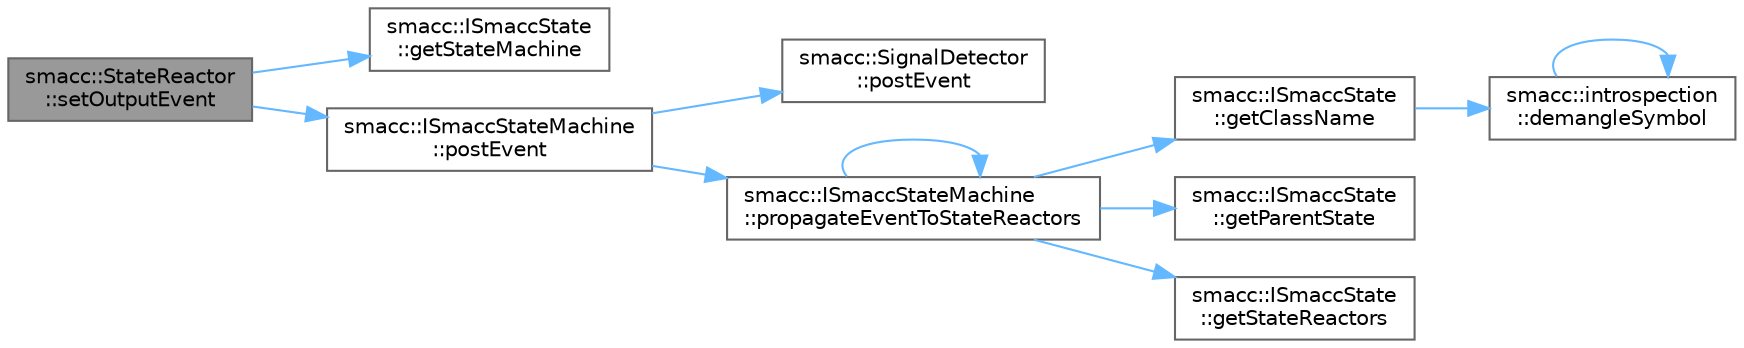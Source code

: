 digraph "smacc::StateReactor::setOutputEvent"
{
 // LATEX_PDF_SIZE
  bgcolor="transparent";
  edge [fontname=Helvetica,fontsize=10,labelfontname=Helvetica,labelfontsize=10];
  node [fontname=Helvetica,fontsize=10,shape=box,height=0.2,width=0.4];
  rankdir="LR";
  Node1 [label="smacc::StateReactor\l::setOutputEvent",height=0.2,width=0.4,color="gray40", fillcolor="grey60", style="filled", fontcolor="black",tooltip=" "];
  Node1 -> Node2 [color="steelblue1",style="solid"];
  Node2 [label="smacc::ISmaccState\l::getStateMachine",height=0.2,width=0.4,color="grey40", fillcolor="white", style="filled",URL="$classsmacc_1_1ISmaccState.html#a99ccacd52b422f9ee53cf892f6204618",tooltip=" "];
  Node1 -> Node3 [color="steelblue1",style="solid"];
  Node3 [label="smacc::ISmaccStateMachine\l::postEvent",height=0.2,width=0.4,color="grey40", fillcolor="white", style="filled",URL="$classsmacc_1_1ISmaccStateMachine.html#afcb6a216441aeaea2cba4e1ab12c366b",tooltip=" "];
  Node3 -> Node4 [color="steelblue1",style="solid"];
  Node4 [label="smacc::SignalDetector\l::postEvent",height=0.2,width=0.4,color="grey40", fillcolor="white", style="filled",URL="$classsmacc_1_1SignalDetector.html#a6ab99d99cef8d101e39797a72daeb2b7",tooltip=" "];
  Node3 -> Node5 [color="steelblue1",style="solid"];
  Node5 [label="smacc::ISmaccStateMachine\l::propagateEventToStateReactors",height=0.2,width=0.4,color="grey40", fillcolor="white", style="filled",URL="$classsmacc_1_1ISmaccStateMachine.html#a3d369c7cff22632ca85a8656000ba19c",tooltip=" "];
  Node5 -> Node6 [color="steelblue1",style="solid"];
  Node6 [label="smacc::ISmaccState\l::getClassName",height=0.2,width=0.4,color="grey40", fillcolor="white", style="filled",URL="$classsmacc_1_1ISmaccState.html#a5bf0b49d5ea6b9e8f45c26fa155b2664",tooltip=" "];
  Node6 -> Node7 [color="steelblue1",style="solid"];
  Node7 [label="smacc::introspection\l::demangleSymbol",height=0.2,width=0.4,color="grey40", fillcolor="white", style="filled",URL="$namespacesmacc_1_1introspection.html#aa9158a0ff0cfe83a59877e6af7d7f873",tooltip=" "];
  Node7 -> Node7 [color="steelblue1",style="solid"];
  Node5 -> Node8 [color="steelblue1",style="solid"];
  Node8 [label="smacc::ISmaccState\l::getParentState",height=0.2,width=0.4,color="grey40", fillcolor="white", style="filled",URL="$classsmacc_1_1ISmaccState.html#a1f3df5c6bcd928d99c0b1e5aa1799202",tooltip=" "];
  Node5 -> Node9 [color="steelblue1",style="solid"];
  Node9 [label="smacc::ISmaccState\l::getStateReactors",height=0.2,width=0.4,color="grey40", fillcolor="white", style="filled",URL="$classsmacc_1_1ISmaccState.html#a758fea49c0c8b60f940e5708495f5c8a",tooltip=" "];
  Node5 -> Node5 [color="steelblue1",style="solid"];
}
